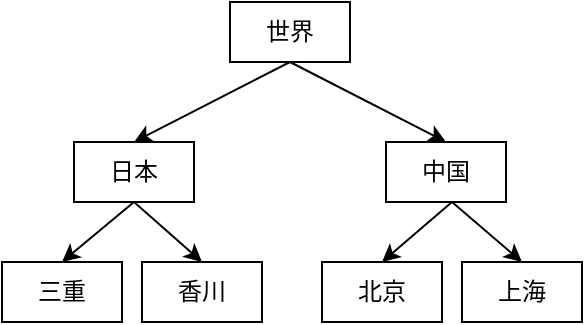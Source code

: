 <mxfile>
    <diagram name="Page-1" id="iE42sfjzO5DZtnl1Qp16">
        <mxGraphModel dx="580" dy="398" grid="1" gridSize="10" guides="1" tooltips="1" connect="1" arrows="1" fold="1" page="1" pageScale="1" pageWidth="850" pageHeight="1100" background="none" math="0" shadow="0">
            <root>
                <mxCell id="0"/>
                <mxCell id="1" parent="0"/>
                <mxCell id="flhcPA2HnhjmB6iD5dIR-1" value="世界" style="rounded=0;whiteSpace=wrap;html=1;" parent="1" vertex="1">
                    <mxGeometry x="534" y="220" width="60" height="30" as="geometry"/>
                </mxCell>
                <mxCell id="flhcPA2HnhjmB6iD5dIR-2" value="日本" style="rounded=0;whiteSpace=wrap;html=1;" parent="1" vertex="1">
                    <mxGeometry x="456" y="290" width="60" height="30" as="geometry"/>
                </mxCell>
                <mxCell id="flhcPA2HnhjmB6iD5dIR-3" value="" style="endArrow=classic;html=1;rounded=0;exitX=0.5;exitY=1;exitDx=0;exitDy=0;entryX=0.5;entryY=0;entryDx=0;entryDy=0;" parent="1" source="flhcPA2HnhjmB6iD5dIR-1" target="flhcPA2HnhjmB6iD5dIR-2" edge="1">
                    <mxGeometry width="50" height="50" relative="1" as="geometry">
                        <mxPoint x="520" y="240" as="sourcePoint"/>
                        <mxPoint x="570" y="190" as="targetPoint"/>
                    </mxGeometry>
                </mxCell>
                <mxCell id="D9wr6coG-Lvy3lCccFGk-1" value="中国" style="rounded=0;whiteSpace=wrap;html=1;" parent="1" vertex="1">
                    <mxGeometry x="612" y="290" width="60" height="30" as="geometry"/>
                </mxCell>
                <mxCell id="D9wr6coG-Lvy3lCccFGk-2" value="" style="endArrow=classic;html=1;rounded=0;entryX=0.5;entryY=0;entryDx=0;entryDy=0;exitX=0.5;exitY=1;exitDx=0;exitDy=0;" parent="1" source="flhcPA2HnhjmB6iD5dIR-1" target="D9wr6coG-Lvy3lCccFGk-1" edge="1">
                    <mxGeometry width="50" height="50" relative="1" as="geometry">
                        <mxPoint x="580" y="250" as="sourcePoint"/>
                        <mxPoint x="670" y="190" as="targetPoint"/>
                    </mxGeometry>
                </mxCell>
                <mxCell id="D9wr6coG-Lvy3lCccFGk-4" value="三重" style="rounded=0;whiteSpace=wrap;html=1;" parent="1" vertex="1">
                    <mxGeometry x="420" y="350" width="60" height="30" as="geometry"/>
                </mxCell>
                <mxCell id="D9wr6coG-Lvy3lCccFGk-5" value="香川" style="rounded=0;whiteSpace=wrap;html=1;" parent="1" vertex="1">
                    <mxGeometry x="490" y="350" width="60" height="30" as="geometry"/>
                </mxCell>
                <mxCell id="D9wr6coG-Lvy3lCccFGk-6" value="" style="endArrow=classic;html=1;rounded=0;exitX=0.5;exitY=1;exitDx=0;exitDy=0;entryX=0.5;entryY=0;entryDx=0;entryDy=0;" parent="1" source="flhcPA2HnhjmB6iD5dIR-2" target="D9wr6coG-Lvy3lCccFGk-4" edge="1">
                    <mxGeometry width="50" height="50" relative="1" as="geometry">
                        <mxPoint x="550" y="380" as="sourcePoint"/>
                        <mxPoint x="600" y="330" as="targetPoint"/>
                    </mxGeometry>
                </mxCell>
                <mxCell id="D9wr6coG-Lvy3lCccFGk-7" value="" style="endArrow=classic;html=1;rounded=0;entryX=0.5;entryY=0;entryDx=0;entryDy=0;exitX=0.5;exitY=1;exitDx=0;exitDy=0;" parent="1" source="flhcPA2HnhjmB6iD5dIR-2" target="D9wr6coG-Lvy3lCccFGk-5" edge="1">
                    <mxGeometry width="50" height="50" relative="1" as="geometry">
                        <mxPoint x="520" y="330" as="sourcePoint"/>
                        <mxPoint x="600" y="330" as="targetPoint"/>
                    </mxGeometry>
                </mxCell>
                <mxCell id="D9wr6coG-Lvy3lCccFGk-8" value="北京" style="rounded=0;whiteSpace=wrap;html=1;" parent="1" vertex="1">
                    <mxGeometry x="580" y="350" width="60" height="30" as="geometry"/>
                </mxCell>
                <mxCell id="D9wr6coG-Lvy3lCccFGk-9" value="上海" style="rounded=0;whiteSpace=wrap;html=1;" parent="1" vertex="1">
                    <mxGeometry x="650" y="350" width="60" height="30" as="geometry"/>
                </mxCell>
                <mxCell id="D9wr6coG-Lvy3lCccFGk-10" value="" style="endArrow=classic;html=1;rounded=0;exitX=0.5;exitY=1;exitDx=0;exitDy=0;entryX=0.5;entryY=0;entryDx=0;entryDy=0;" parent="1" target="D9wr6coG-Lvy3lCccFGk-8" edge="1">
                    <mxGeometry width="50" height="50" relative="1" as="geometry">
                        <mxPoint x="645" y="320" as="sourcePoint"/>
                        <mxPoint x="725" y="330" as="targetPoint"/>
                    </mxGeometry>
                </mxCell>
                <mxCell id="D9wr6coG-Lvy3lCccFGk-11" value="" style="endArrow=classic;html=1;rounded=0;entryX=0.5;entryY=0;entryDx=0;entryDy=0;exitX=0.5;exitY=1;exitDx=0;exitDy=0;" parent="1" target="D9wr6coG-Lvy3lCccFGk-9" edge="1">
                    <mxGeometry width="50" height="50" relative="1" as="geometry">
                        <mxPoint x="645" y="320" as="sourcePoint"/>
                        <mxPoint x="725" y="330" as="targetPoint"/>
                    </mxGeometry>
                </mxCell>
            </root>
        </mxGraphModel>
    </diagram>
</mxfile>
